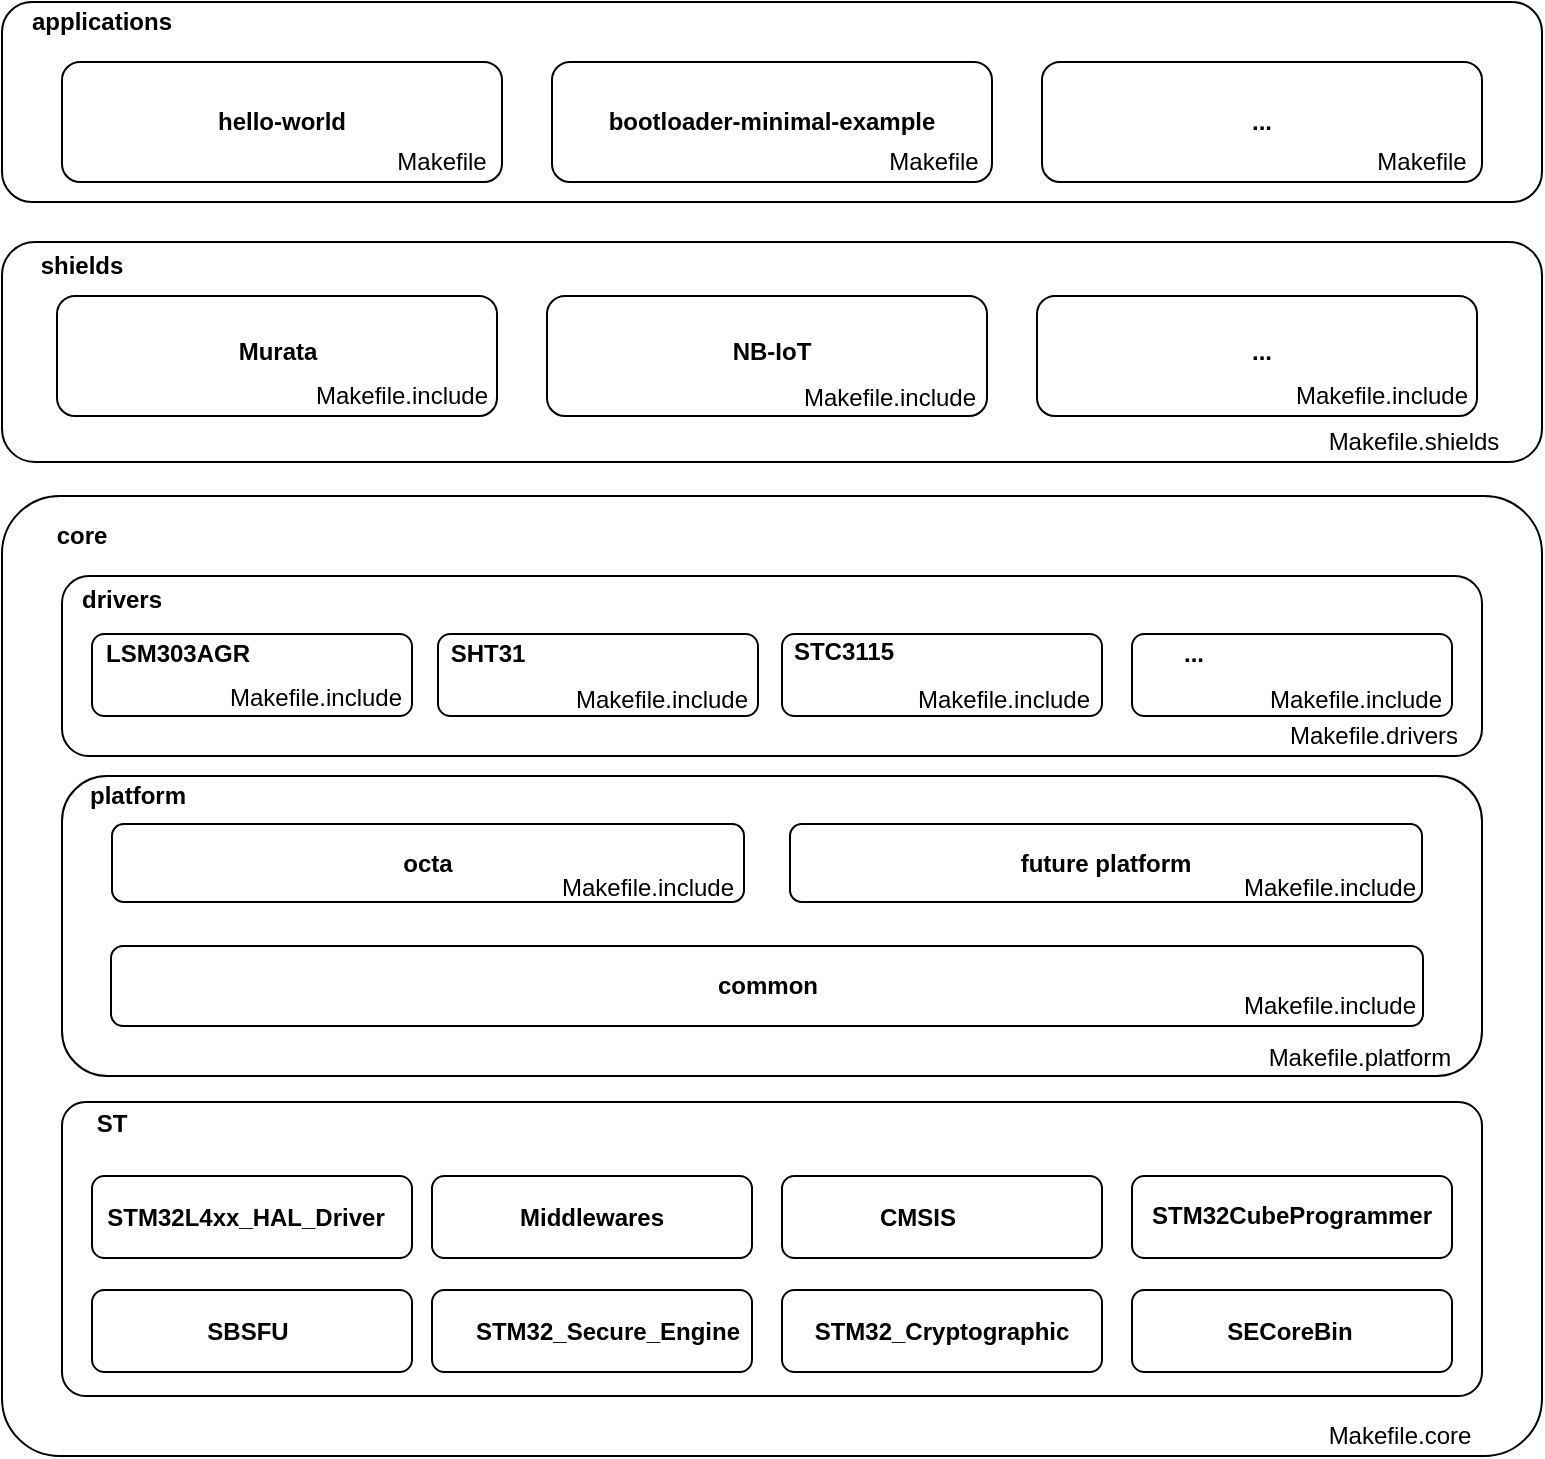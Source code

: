 <mxfile version="11.2.9" type="device" pages="1"><diagram id="n-WipM0xhzX3uUc7KsvV" name="Page-1"><mxGraphModel dx="1422" dy="833" grid="1" gridSize="10" guides="1" tooltips="1" connect="1" arrows="1" fold="1" page="1" pageScale="1" pageWidth="850" pageHeight="1100" math="0" shadow="0"><root><mxCell id="0"/><mxCell id="1" parent="0"/><mxCell id="r-QbwR9LsOqA4ou4heMo-25" value="" style="rounded=1;whiteSpace=wrap;html=1;" vertex="1" parent="1"><mxGeometry x="60" y="160" width="220" height="60" as="geometry"/></mxCell><mxCell id="r-QbwR9LsOqA4ou4heMo-1" value="" style="rounded=1;whiteSpace=wrap;html=1;arcSize=6;" vertex="1" parent="1"><mxGeometry x="30" y="400" width="770" height="480" as="geometry"/></mxCell><mxCell id="r-QbwR9LsOqA4ou4heMo-2" value="" style="rounded=1;whiteSpace=wrap;html=1;" vertex="1" parent="1"><mxGeometry x="30" y="273" width="770" height="110" as="geometry"/></mxCell><mxCell id="r-QbwR9LsOqA4ou4heMo-4" value="" style="rounded=1;whiteSpace=wrap;html=1;" vertex="1" parent="1"><mxGeometry x="60" y="540" width="710" height="150" as="geometry"/></mxCell><mxCell id="r-QbwR9LsOqA4ou4heMo-6" value="" style="rounded=1;whiteSpace=wrap;html=1;" vertex="1" parent="1"><mxGeometry x="60" y="440" width="710" height="90" as="geometry"/></mxCell><mxCell id="r-QbwR9LsOqA4ou4heMo-7" value="&lt;b&gt;drivers&lt;/b&gt;" style="text;html=1;strokeColor=none;fillColor=none;align=center;verticalAlign=middle;whiteSpace=wrap;rounded=0;direction=south;" vertex="1" parent="1"><mxGeometry x="80" y="447" width="20" height="10" as="geometry"/></mxCell><mxCell id="r-QbwR9LsOqA4ou4heMo-8" value="Makefile.drivers" style="text;html=1;strokeColor=none;fillColor=none;align=center;verticalAlign=middle;whiteSpace=wrap;rounded=0;direction=south;" vertex="1" parent="1"><mxGeometry x="706" y="500" width="20" height="40" as="geometry"/></mxCell><mxCell id="r-QbwR9LsOqA4ou4heMo-9" value="&lt;b&gt;core&lt;/b&gt;" style="text;html=1;strokeColor=none;fillColor=none;align=center;verticalAlign=middle;whiteSpace=wrap;rounded=0;" vertex="1" parent="1"><mxGeometry x="50" y="410" width="40" height="20" as="geometry"/></mxCell><mxCell id="r-QbwR9LsOqA4ou4heMo-10" value="&lt;b&gt;shields&lt;/b&gt;" style="text;html=1;strokeColor=none;fillColor=none;align=center;verticalAlign=middle;whiteSpace=wrap;rounded=0;" vertex="1" parent="1"><mxGeometry x="50" y="275" width="40" height="20" as="geometry"/></mxCell><mxCell id="r-QbwR9LsOqA4ou4heMo-11" value="Makefile.shields" style="text;html=1;strokeColor=none;fillColor=none;align=center;verticalAlign=middle;whiteSpace=wrap;rounded=0;" vertex="1" parent="1"><mxGeometry x="716" y="363" width="40" height="20" as="geometry"/></mxCell><mxCell id="r-QbwR9LsOqA4ou4heMo-12" value="&lt;b&gt;platform&lt;/b&gt;" style="text;html=1;strokeColor=none;fillColor=none;align=center;verticalAlign=middle;whiteSpace=wrap;rounded=0;direction=south;" vertex="1" parent="1"><mxGeometry x="88" y="545" width="20" height="10" as="geometry"/></mxCell><mxCell id="r-QbwR9LsOqA4ou4heMo-13" value="Makefile.platform" style="text;html=1;strokeColor=none;fillColor=none;align=center;verticalAlign=middle;whiteSpace=wrap;rounded=0;" vertex="1" parent="1"><mxGeometry x="689" y="671" width="40" height="20" as="geometry"/></mxCell><mxCell id="r-QbwR9LsOqA4ou4heMo-14" value="" style="rounded=1;whiteSpace=wrap;html=1;arcSize=8;" vertex="1" parent="1"><mxGeometry x="60" y="703" width="710" height="147" as="geometry"/></mxCell><mxCell id="r-QbwR9LsOqA4ou4heMo-15" value="&lt;b&gt;ST&lt;/b&gt;" style="text;html=1;strokeColor=none;fillColor=none;align=center;verticalAlign=middle;whiteSpace=wrap;rounded=0;" vertex="1" parent="1"><mxGeometry x="65" y="703.5" width="40" height="20" as="geometry"/></mxCell><mxCell id="r-QbwR9LsOqA4ou4heMo-16" value="Makefile.core" style="text;html=1;strokeColor=none;fillColor=none;align=center;verticalAlign=middle;whiteSpace=wrap;rounded=0;" vertex="1" parent="1"><mxGeometry x="709" y="860" width="40" height="20" as="geometry"/></mxCell><mxCell id="r-QbwR9LsOqA4ou4heMo-17" value="" style="rounded=1;whiteSpace=wrap;html=1;" vertex="1" parent="1"><mxGeometry x="30" y="153" width="770" height="100" as="geometry"/></mxCell><mxCell id="r-QbwR9LsOqA4ou4heMo-18" value="&lt;b&gt;applications&lt;/b&gt;" style="text;html=1;strokeColor=none;fillColor=none;align=center;verticalAlign=middle;whiteSpace=wrap;rounded=0;" vertex="1" parent="1"><mxGeometry x="60" y="153" width="40" height="20" as="geometry"/></mxCell><mxCell id="r-QbwR9LsOqA4ou4heMo-31" value="" style="rounded=1;whiteSpace=wrap;html=1;" vertex="1" parent="1"><mxGeometry x="305" y="183" width="220" height="60" as="geometry"/></mxCell><mxCell id="r-QbwR9LsOqA4ou4heMo-32" value="" style="rounded=1;whiteSpace=wrap;html=1;" vertex="1" parent="1"><mxGeometry x="550" y="183" width="220" height="60" as="geometry"/></mxCell><mxCell id="r-QbwR9LsOqA4ou4heMo-34" value="" style="rounded=1;whiteSpace=wrap;html=1;" vertex="1" parent="1"><mxGeometry x="60" y="183" width="220" height="60" as="geometry"/></mxCell><mxCell id="r-QbwR9LsOqA4ou4heMo-19" value="Makefile" style="text;html=1;strokeColor=none;fillColor=none;align=center;verticalAlign=middle;whiteSpace=wrap;rounded=0;" vertex="1" parent="1"><mxGeometry x="230" y="223" width="40" height="20" as="geometry"/></mxCell><mxCell id="r-QbwR9LsOqA4ou4heMo-35" value="Makefile" style="text;html=1;strokeColor=none;fillColor=none;align=center;verticalAlign=middle;whiteSpace=wrap;rounded=0;" vertex="1" parent="1"><mxGeometry x="476" y="223" width="40" height="20" as="geometry"/></mxCell><mxCell id="r-QbwR9LsOqA4ou4heMo-36" value="Makefile" style="text;html=1;strokeColor=none;fillColor=none;align=center;verticalAlign=middle;whiteSpace=wrap;rounded=0;" vertex="1" parent="1"><mxGeometry x="720" y="223" width="40" height="20" as="geometry"/></mxCell><mxCell id="r-QbwR9LsOqA4ou4heMo-37" value="&lt;b&gt;hello-world&lt;/b&gt;" style="text;html=1;strokeColor=none;fillColor=none;align=center;verticalAlign=middle;whiteSpace=wrap;rounded=0;" vertex="1" parent="1"><mxGeometry x="115" y="203" width="110" height="20" as="geometry"/></mxCell><mxCell id="r-QbwR9LsOqA4ou4heMo-38" value="&lt;b&gt;bootloader-minimal-example&lt;/b&gt;" style="text;html=1;strokeColor=none;fillColor=none;align=center;verticalAlign=middle;whiteSpace=wrap;rounded=0;" vertex="1" parent="1"><mxGeometry x="325" y="203" width="180" height="20" as="geometry"/></mxCell><mxCell id="r-QbwR9LsOqA4ou4heMo-39" value="&lt;b&gt;...&lt;/b&gt;" style="text;html=1;strokeColor=none;fillColor=none;align=center;verticalAlign=middle;whiteSpace=wrap;rounded=0;" vertex="1" parent="1"><mxGeometry x="570" y="203" width="180" height="20" as="geometry"/></mxCell><mxCell id="r-QbwR9LsOqA4ou4heMo-40" value="" style="rounded=1;whiteSpace=wrap;html=1;" vertex="1" parent="1"><mxGeometry x="84.5" y="625" width="656" height="40" as="geometry"/></mxCell><mxCell id="r-QbwR9LsOqA4ou4heMo-41" value="Makefile.include" style="text;html=1;strokeColor=none;fillColor=none;align=center;verticalAlign=middle;whiteSpace=wrap;rounded=0;" vertex="1" parent="1"><mxGeometry x="673.5" y="645" width="40" height="20" as="geometry"/></mxCell><mxCell id="r-QbwR9LsOqA4ou4heMo-42" value="&lt;b&gt;common&lt;/b&gt;" style="text;html=1;strokeColor=none;fillColor=none;align=center;verticalAlign=middle;whiteSpace=wrap;rounded=0;" vertex="1" parent="1"><mxGeometry x="392.5" y="635" width="40" height="20" as="geometry"/></mxCell><mxCell id="r-QbwR9LsOqA4ou4heMo-49" value="" style="rounded=1;whiteSpace=wrap;html=1;" vertex="1" parent="1"><mxGeometry x="85" y="564" width="316" height="39" as="geometry"/></mxCell><mxCell id="r-QbwR9LsOqA4ou4heMo-50" value="Makefile.include" style="text;html=1;strokeColor=none;fillColor=none;align=center;verticalAlign=middle;whiteSpace=wrap;rounded=0;" vertex="1" parent="1"><mxGeometry x="333" y="585.5" width="40" height="20" as="geometry"/></mxCell><mxCell id="r-QbwR9LsOqA4ou4heMo-51" value="&lt;b&gt;octa&lt;br&gt;&lt;/b&gt;" style="text;html=1;strokeColor=none;fillColor=none;align=center;verticalAlign=middle;whiteSpace=wrap;rounded=0;" vertex="1" parent="1"><mxGeometry x="223" y="573.5" width="40" height="20" as="geometry"/></mxCell><mxCell id="r-QbwR9LsOqA4ou4heMo-64" value="" style="rounded=1;whiteSpace=wrap;html=1;" vertex="1" parent="1"><mxGeometry x="424" y="564" width="316" height="39" as="geometry"/></mxCell><mxCell id="r-QbwR9LsOqA4ou4heMo-65" value="Makefile.include" style="text;html=1;strokeColor=none;fillColor=none;align=center;verticalAlign=middle;whiteSpace=wrap;rounded=0;" vertex="1" parent="1"><mxGeometry x="673.5" y="585.5" width="40" height="20" as="geometry"/></mxCell><mxCell id="r-QbwR9LsOqA4ou4heMo-66" value="&lt;b&gt;future platform&lt;br&gt;&lt;/b&gt;" style="text;html=1;strokeColor=none;fillColor=none;align=center;verticalAlign=middle;whiteSpace=wrap;rounded=0;" vertex="1" parent="1"><mxGeometry x="529" y="573.5" width="106" height="20" as="geometry"/></mxCell><mxCell id="r-QbwR9LsOqA4ou4heMo-68" value="" style="rounded=1;whiteSpace=wrap;html=1;" vertex="1" parent="1"><mxGeometry x="75" y="469" width="160" height="41" as="geometry"/></mxCell><mxCell id="r-QbwR9LsOqA4ou4heMo-71" value="" style="rounded=1;whiteSpace=wrap;html=1;" vertex="1" parent="1"><mxGeometry x="248" y="469" width="160" height="41" as="geometry"/></mxCell><mxCell id="r-QbwR9LsOqA4ou4heMo-72" value="" style="rounded=1;whiteSpace=wrap;html=1;" vertex="1" parent="1"><mxGeometry x="420" y="469" width="160" height="41" as="geometry"/></mxCell><mxCell id="r-QbwR9LsOqA4ou4heMo-73" value="" style="rounded=1;whiteSpace=wrap;html=1;" vertex="1" parent="1"><mxGeometry x="595" y="469" width="160" height="41" as="geometry"/></mxCell><mxCell id="r-QbwR9LsOqA4ou4heMo-74" value="&lt;b&gt;LSM303AGR&lt;/b&gt;" style="text;html=1;strokeColor=none;fillColor=none;align=center;verticalAlign=middle;whiteSpace=wrap;rounded=0;" vertex="1" parent="1"><mxGeometry x="63" y="468.5" width="110" height="20" as="geometry"/></mxCell><mxCell id="r-QbwR9LsOqA4ou4heMo-75" value="&lt;b&gt;SHT31&lt;br&gt;&lt;/b&gt;" style="text;html=1;strokeColor=none;fillColor=none;align=center;verticalAlign=middle;whiteSpace=wrap;rounded=0;" vertex="1" parent="1"><mxGeometry x="218" y="468.5" width="110" height="20" as="geometry"/></mxCell><mxCell id="r-QbwR9LsOqA4ou4heMo-76" value="&lt;b&gt;STC3115&lt;br&gt;&lt;/b&gt;" style="text;html=1;strokeColor=none;fillColor=none;align=center;verticalAlign=middle;whiteSpace=wrap;rounded=0;" vertex="1" parent="1"><mxGeometry x="396" y="467.5" width="110" height="20" as="geometry"/></mxCell><mxCell id="r-QbwR9LsOqA4ou4heMo-77" value="&lt;b&gt;...&lt;br&gt;&lt;/b&gt;" style="text;html=1;strokeColor=none;fillColor=none;align=center;verticalAlign=middle;whiteSpace=wrap;rounded=0;" vertex="1" parent="1"><mxGeometry x="571" y="468.5" width="110" height="20" as="geometry"/></mxCell><mxCell id="r-QbwR9LsOqA4ou4heMo-78" value="Makefile.include" style="text;html=1;strokeColor=none;fillColor=none;align=center;verticalAlign=middle;whiteSpace=wrap;rounded=0;" vertex="1" parent="1"><mxGeometry x="167" y="490.5" width="40" height="20" as="geometry"/></mxCell><mxCell id="r-QbwR9LsOqA4ou4heMo-79" value="Makefile.include" style="text;html=1;strokeColor=none;fillColor=none;align=center;verticalAlign=middle;whiteSpace=wrap;rounded=0;" vertex="1" parent="1"><mxGeometry x="339.5" y="491.5" width="40" height="20" as="geometry"/></mxCell><mxCell id="r-QbwR9LsOqA4ou4heMo-80" value="Makefile.include" style="text;html=1;strokeColor=none;fillColor=none;align=center;verticalAlign=middle;whiteSpace=wrap;rounded=0;" vertex="1" parent="1"><mxGeometry x="511" y="491.5" width="40" height="20" as="geometry"/></mxCell><mxCell id="r-QbwR9LsOqA4ou4heMo-81" value="Makefile.include" style="text;html=1;strokeColor=none;fillColor=none;align=center;verticalAlign=middle;whiteSpace=wrap;rounded=0;" vertex="1" parent="1"><mxGeometry x="686.5" y="491.5" width="40" height="20" as="geometry"/></mxCell><mxCell id="r-QbwR9LsOqA4ou4heMo-84" value="" style="rounded=1;whiteSpace=wrap;html=1;" vertex="1" parent="1"><mxGeometry x="75" y="740" width="160" height="41" as="geometry"/></mxCell><mxCell id="r-QbwR9LsOqA4ou4heMo-85" value="" style="rounded=1;whiteSpace=wrap;html=1;" vertex="1" parent="1"><mxGeometry x="75" y="797" width="160" height="41" as="geometry"/></mxCell><mxCell id="r-QbwR9LsOqA4ou4heMo-86" value="" style="rounded=1;whiteSpace=wrap;html=1;" vertex="1" parent="1"><mxGeometry x="245" y="740" width="160" height="41" as="geometry"/></mxCell><mxCell id="r-QbwR9LsOqA4ou4heMo-87" value="" style="rounded=1;whiteSpace=wrap;html=1;" vertex="1" parent="1"><mxGeometry x="420" y="740" width="160" height="41" as="geometry"/></mxCell><mxCell id="r-QbwR9LsOqA4ou4heMo-88" value="" style="rounded=1;whiteSpace=wrap;html=1;" vertex="1" parent="1"><mxGeometry x="595" y="740" width="160" height="41" as="geometry"/></mxCell><mxCell id="r-QbwR9LsOqA4ou4heMo-89" value="" style="rounded=1;whiteSpace=wrap;html=1;" vertex="1" parent="1"><mxGeometry x="245" y="797" width="160" height="41" as="geometry"/></mxCell><mxCell id="r-QbwR9LsOqA4ou4heMo-90" value="" style="rounded=1;whiteSpace=wrap;html=1;" vertex="1" parent="1"><mxGeometry x="420" y="797" width="160" height="41" as="geometry"/></mxCell><mxCell id="r-QbwR9LsOqA4ou4heMo-91" value="" style="rounded=1;whiteSpace=wrap;html=1;" vertex="1" parent="1"><mxGeometry x="595" y="797" width="160" height="41" as="geometry"/></mxCell><mxCell id="r-QbwR9LsOqA4ou4heMo-92" value="&lt;b&gt;CMSIS&lt;/b&gt;" style="text;html=1;strokeColor=none;fillColor=none;align=center;verticalAlign=middle;whiteSpace=wrap;rounded=0;" vertex="1" parent="1"><mxGeometry x="432.5" y="750.5" width="110" height="20" as="geometry"/></mxCell><mxCell id="r-QbwR9LsOqA4ou4heMo-93" value="&lt;b&gt;Middlewares&lt;br&gt;&lt;/b&gt;" style="text;html=1;strokeColor=none;fillColor=none;align=center;verticalAlign=middle;whiteSpace=wrap;rounded=0;" vertex="1" parent="1"><mxGeometry x="270" y="750.5" width="110" height="20" as="geometry"/></mxCell><mxCell id="r-QbwR9LsOqA4ou4heMo-94" value="&lt;b&gt;STM32L4xx_HAL_Driver&lt;/b&gt;" style="text;html=1;strokeColor=none;fillColor=none;align=center;verticalAlign=middle;whiteSpace=wrap;rounded=0;" vertex="1" parent="1"><mxGeometry x="97" y="750.5" width="110" height="20" as="geometry"/></mxCell><mxCell id="r-QbwR9LsOqA4ou4heMo-95" value="&lt;b&gt;STM32CubeProgrammer&lt;/b&gt;" style="text;html=1;strokeColor=none;fillColor=none;align=center;verticalAlign=middle;whiteSpace=wrap;rounded=0;" vertex="1" parent="1"><mxGeometry x="620" y="750" width="110" height="20" as="geometry"/></mxCell><mxCell id="r-QbwR9LsOqA4ou4heMo-96" value="&lt;b&gt;SECoreBin&lt;br&gt;&lt;/b&gt;" style="text;html=1;strokeColor=none;fillColor=none;align=center;verticalAlign=middle;whiteSpace=wrap;rounded=0;" vertex="1" parent="1"><mxGeometry x="618.5" y="807.5" width="110" height="20" as="geometry"/></mxCell><mxCell id="r-QbwR9LsOqA4ou4heMo-97" value="&lt;b&gt;STM32_Cryptographic&lt;br&gt;&lt;/b&gt;" style="text;html=1;strokeColor=none;fillColor=none;align=center;verticalAlign=middle;whiteSpace=wrap;rounded=0;" vertex="1" parent="1"><mxGeometry x="445" y="807.5" width="110" height="20" as="geometry"/></mxCell><mxCell id="r-QbwR9LsOqA4ou4heMo-98" value="&lt;b&gt;STM32_Secure_Engine&lt;br&gt;&lt;/b&gt;" style="text;html=1;strokeColor=none;fillColor=none;align=center;verticalAlign=middle;whiteSpace=wrap;rounded=0;" vertex="1" parent="1"><mxGeometry x="278" y="807.5" width="110" height="20" as="geometry"/></mxCell><mxCell id="r-QbwR9LsOqA4ou4heMo-99" value="&lt;b&gt;SBSFU&lt;br&gt;&lt;/b&gt;" style="text;html=1;strokeColor=none;fillColor=none;align=center;verticalAlign=middle;whiteSpace=wrap;rounded=0;" vertex="1" parent="1"><mxGeometry x="98" y="807.5" width="110" height="20" as="geometry"/></mxCell><mxCell id="r-QbwR9LsOqA4ou4heMo-100" value="" style="rounded=1;whiteSpace=wrap;html=1;" vertex="1" parent="1"><mxGeometry x="302.5" y="300" width="220" height="60" as="geometry"/></mxCell><mxCell id="r-QbwR9LsOqA4ou4heMo-101" value="" style="rounded=1;whiteSpace=wrap;html=1;" vertex="1" parent="1"><mxGeometry x="547.5" y="300" width="220" height="60" as="geometry"/></mxCell><mxCell id="r-QbwR9LsOqA4ou4heMo-102" value="" style="rounded=1;whiteSpace=wrap;html=1;" vertex="1" parent="1"><mxGeometry x="57.5" y="300" width="220" height="60" as="geometry"/></mxCell><mxCell id="r-QbwR9LsOqA4ou4heMo-103" value="Makefile.include" style="text;html=1;strokeColor=none;fillColor=none;align=center;verticalAlign=middle;whiteSpace=wrap;rounded=0;" vertex="1" parent="1"><mxGeometry x="699.5" y="340" width="40" height="20" as="geometry"/></mxCell><mxCell id="r-QbwR9LsOqA4ou4heMo-104" value="Makefile.include" style="text;html=1;strokeColor=none;fillColor=none;align=center;verticalAlign=middle;whiteSpace=wrap;rounded=0;" vertex="1" parent="1"><mxGeometry x="454" y="341" width="40" height="20" as="geometry"/></mxCell><mxCell id="r-QbwR9LsOqA4ou4heMo-105" value="Makefile.include" style="text;html=1;strokeColor=none;fillColor=none;align=center;verticalAlign=middle;whiteSpace=wrap;rounded=0;" vertex="1" parent="1"><mxGeometry x="210" y="340" width="40" height="20" as="geometry"/></mxCell><mxCell id="r-QbwR9LsOqA4ou4heMo-106" value="&lt;b&gt;Murata&lt;/b&gt;" style="text;html=1;strokeColor=none;fillColor=none;align=center;verticalAlign=middle;whiteSpace=wrap;rounded=0;" vertex="1" parent="1"><mxGeometry x="112.5" y="318" width="110" height="20" as="geometry"/></mxCell><mxCell id="r-QbwR9LsOqA4ou4heMo-107" value="&lt;b&gt;NB-IoT&lt;/b&gt;" style="text;html=1;strokeColor=none;fillColor=none;align=center;verticalAlign=middle;whiteSpace=wrap;rounded=0;" vertex="1" parent="1"><mxGeometry x="360" y="318" width="110" height="20" as="geometry"/></mxCell><mxCell id="r-QbwR9LsOqA4ou4heMo-108" value="&lt;b&gt;...&lt;/b&gt;" style="text;html=1;strokeColor=none;fillColor=none;align=center;verticalAlign=middle;whiteSpace=wrap;rounded=0;" vertex="1" parent="1"><mxGeometry x="570" y="318" width="180" height="20" as="geometry"/></mxCell></root></mxGraphModel></diagram></mxfile>